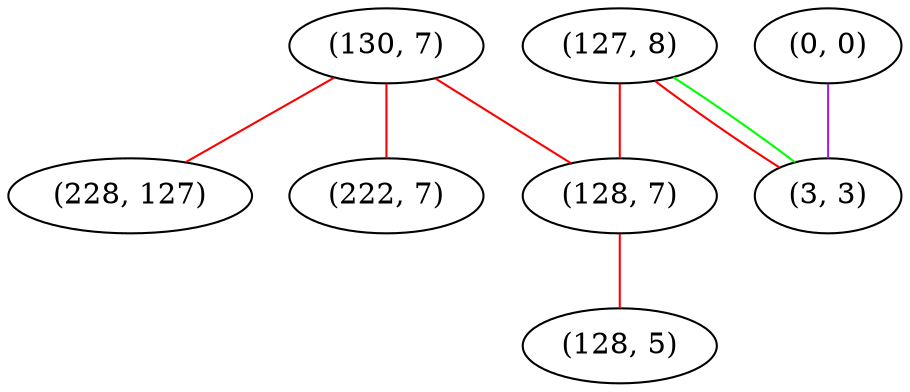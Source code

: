graph "" {
"(130, 7)";
"(0, 0)";
"(127, 8)";
"(3, 3)";
"(128, 7)";
"(128, 5)";
"(228, 127)";
"(222, 7)";
"(130, 7)" -- "(228, 127)"  [color=red, key=0, weight=1];
"(130, 7)" -- "(222, 7)"  [color=red, key=0, weight=1];
"(130, 7)" -- "(128, 7)"  [color=red, key=0, weight=1];
"(0, 0)" -- "(3, 3)"  [color=purple, key=0, weight=4];
"(127, 8)" -- "(3, 3)"  [color=red, key=0, weight=1];
"(127, 8)" -- "(3, 3)"  [color=green, key=1, weight=2];
"(127, 8)" -- "(128, 7)"  [color=red, key=0, weight=1];
"(128, 7)" -- "(128, 5)"  [color=red, key=0, weight=1];
}
